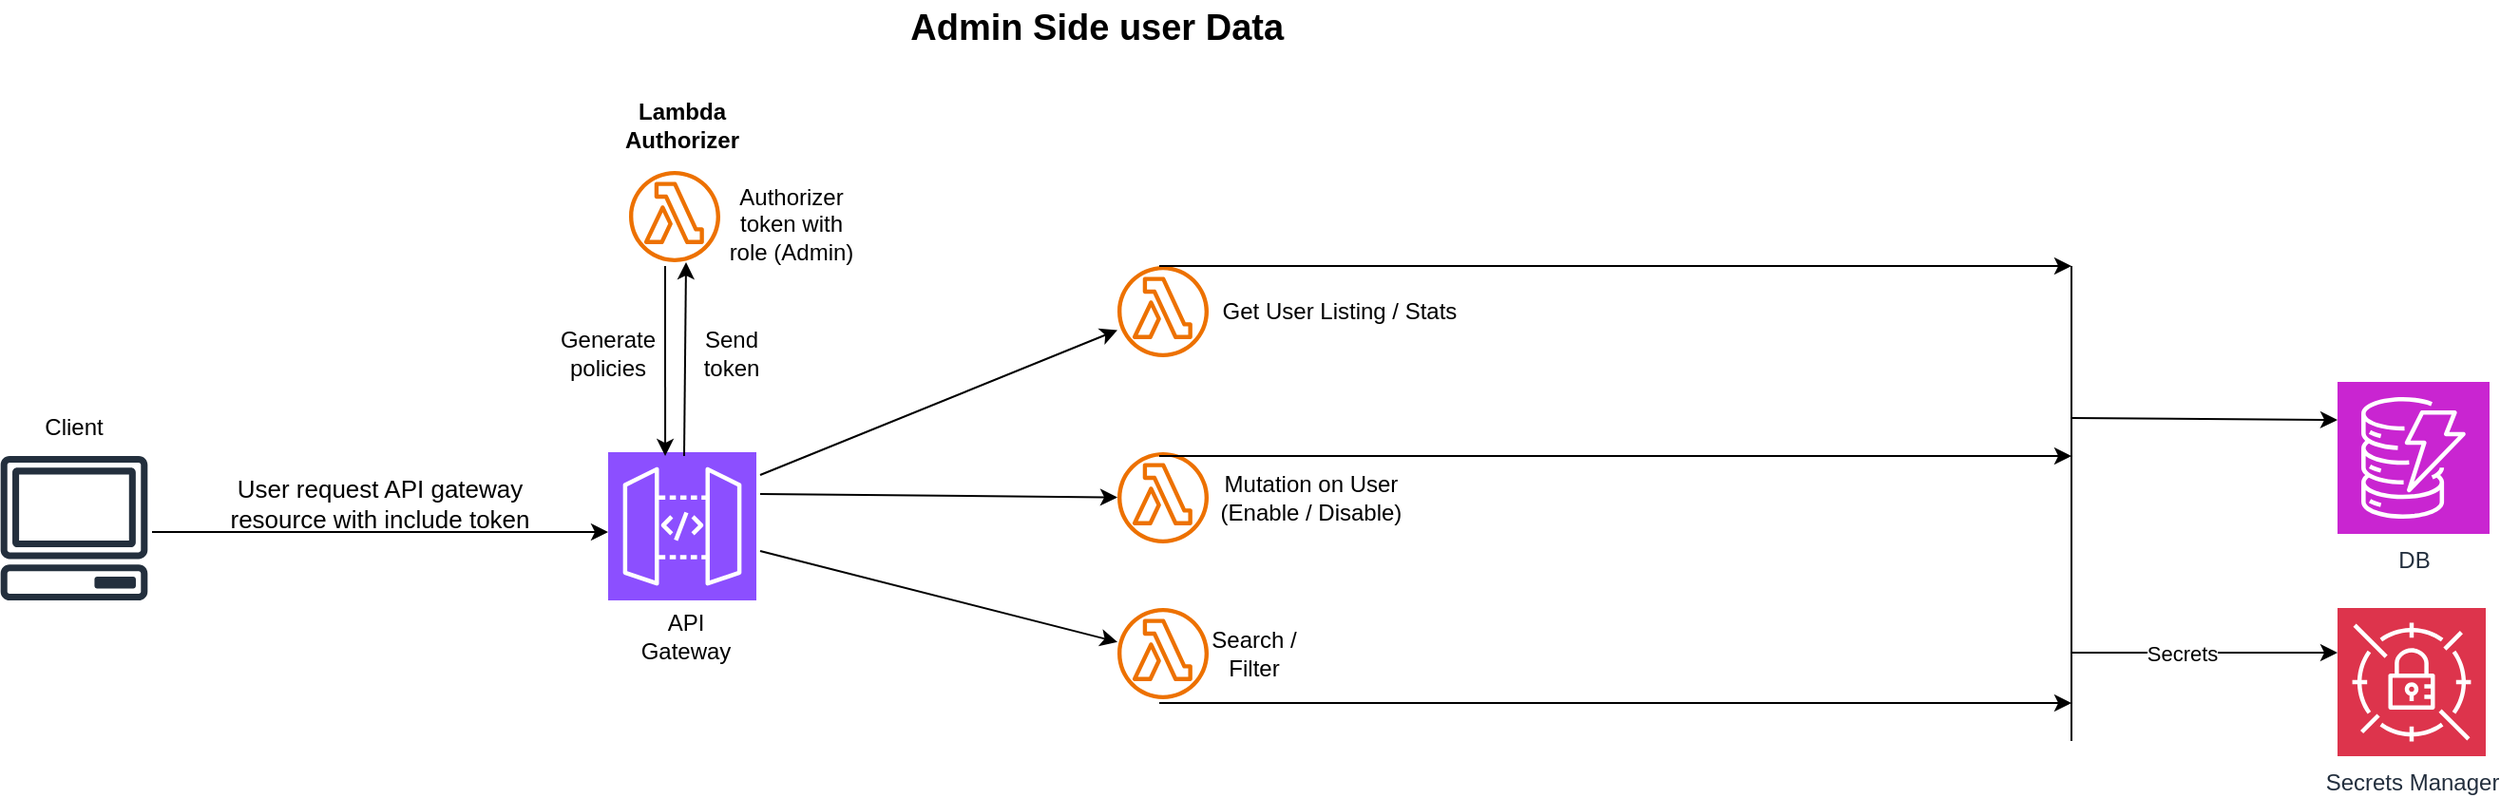 <mxfile version="23.1.5" type="device">
  <diagram name="Page-1" id="wGSEQD3Y984f35dVQMhO">
    <mxGraphModel dx="1434" dy="780" grid="1" gridSize="10" guides="1" tooltips="1" connect="1" arrows="1" fold="1" page="1" pageScale="1" pageWidth="850" pageHeight="1100" math="0" shadow="0">
      <root>
        <mxCell id="0" />
        <mxCell id="1" parent="0" />
        <mxCell id="j73sJbp-NiUNHyKADYKd-1" value="&lt;span style=&quot;font-size: 19px;&quot;&gt;&lt;b&gt;Admin Side user Data&amp;nbsp;&lt;/b&gt;&lt;/span&gt;" style="text;html=1;align=center;verticalAlign=middle;whiteSpace=wrap;rounded=0;" parent="1" vertex="1">
          <mxGeometry x="440" y="40" width="420" height="30" as="geometry" />
        </mxCell>
        <mxCell id="j73sJbp-NiUNHyKADYKd-4" value="" style="sketch=0;outlineConnect=0;fontColor=#232F3E;gradientColor=none;fillColor=#232F3D;strokeColor=none;dashed=0;verticalLabelPosition=bottom;verticalAlign=top;align=center;html=1;fontSize=12;fontStyle=0;aspect=fixed;pointerEvents=1;shape=mxgraph.aws4.client;" parent="1" vertex="1">
          <mxGeometry x="70" y="280" width="78" height="76" as="geometry" />
        </mxCell>
        <mxCell id="j73sJbp-NiUNHyKADYKd-7" value="" style="sketch=0;points=[[0,0,0],[0.25,0,0],[0.5,0,0],[0.75,0,0],[1,0,0],[0,1,0],[0.25,1,0],[0.5,1,0],[0.75,1,0],[1,1,0],[0,0.25,0],[0,0.5,0],[0,0.75,0],[1,0.25,0],[1,0.5,0],[1,0.75,0]];outlineConnect=0;fontColor=#232F3E;fillColor=#8C4FFF;strokeColor=#ffffff;dashed=0;verticalLabelPosition=bottom;verticalAlign=top;align=center;html=1;fontSize=12;fontStyle=0;aspect=fixed;shape=mxgraph.aws4.resourceIcon;resIcon=mxgraph.aws4.api_gateway;" parent="1" vertex="1">
          <mxGeometry x="390" y="278" width="78" height="78" as="geometry" />
        </mxCell>
        <mxCell id="j73sJbp-NiUNHyKADYKd-8" value="" style="sketch=0;outlineConnect=0;fontColor=#232F3E;gradientColor=none;fillColor=#ED7100;strokeColor=none;dashed=0;verticalLabelPosition=bottom;verticalAlign=top;align=center;html=1;fontSize=12;fontStyle=0;aspect=fixed;pointerEvents=1;shape=mxgraph.aws4.lambda_function;" parent="1" vertex="1">
          <mxGeometry x="401" y="130" width="48" height="48" as="geometry" />
        </mxCell>
        <mxCell id="j73sJbp-NiUNHyKADYKd-9" value="" style="endArrow=classic;html=1;rounded=0;" parent="1" edge="1">
          <mxGeometry width="50" height="50" relative="1" as="geometry">
            <mxPoint x="150" y="320" as="sourcePoint" />
            <mxPoint x="390" y="320" as="targetPoint" />
          </mxGeometry>
        </mxCell>
        <mxCell id="j73sJbp-NiUNHyKADYKd-11" value="Client" style="text;html=1;align=center;verticalAlign=middle;whiteSpace=wrap;rounded=0;" parent="1" vertex="1">
          <mxGeometry x="79" y="250" width="60" height="30" as="geometry" />
        </mxCell>
        <mxCell id="j73sJbp-NiUNHyKADYKd-14" value="" style="sketch=0;outlineConnect=0;fontColor=#232F3E;gradientColor=none;fillColor=#ED7100;strokeColor=none;dashed=0;verticalLabelPosition=bottom;verticalAlign=top;align=center;html=1;fontSize=12;fontStyle=0;aspect=fixed;pointerEvents=1;shape=mxgraph.aws4.lambda_function;" parent="1" vertex="1">
          <mxGeometry x="658" y="180" width="48" height="48" as="geometry" />
        </mxCell>
        <mxCell id="j73sJbp-NiUNHyKADYKd-15" value="" style="sketch=0;outlineConnect=0;fontColor=#232F3E;gradientColor=none;fillColor=#ED7100;strokeColor=none;dashed=0;verticalLabelPosition=bottom;verticalAlign=top;align=center;html=1;fontSize=12;fontStyle=0;aspect=fixed;pointerEvents=1;shape=mxgraph.aws4.lambda_function;" parent="1" vertex="1">
          <mxGeometry x="658" y="278" width="48" height="48" as="geometry" />
        </mxCell>
        <mxCell id="j73sJbp-NiUNHyKADYKd-16" value="" style="sketch=0;outlineConnect=0;fontColor=#232F3E;gradientColor=none;fillColor=#ED7100;strokeColor=none;dashed=0;verticalLabelPosition=bottom;verticalAlign=top;align=center;html=1;fontSize=12;fontStyle=0;aspect=fixed;pointerEvents=1;shape=mxgraph.aws4.lambda_function;" parent="1" vertex="1">
          <mxGeometry x="658" y="360" width="48" height="48" as="geometry" />
        </mxCell>
        <mxCell id="j73sJbp-NiUNHyKADYKd-18" value="Get User Listing / Stats" style="text;html=1;align=center;verticalAlign=middle;whiteSpace=wrap;rounded=0;" parent="1" vertex="1">
          <mxGeometry x="700" y="189" width="150" height="30" as="geometry" />
        </mxCell>
        <mxCell id="j73sJbp-NiUNHyKADYKd-19" value="&lt;font style=&quot;font-size: 13px;&quot;&gt;User request API gateway resource with include token&lt;/font&gt;" style="text;html=1;align=center;verticalAlign=middle;whiteSpace=wrap;rounded=0;" parent="1" vertex="1">
          <mxGeometry x="180" y="290" width="180" height="30" as="geometry" />
        </mxCell>
        <mxCell id="j73sJbp-NiUNHyKADYKd-21" value="" style="endArrow=classic;html=1;rounded=0;entryX=0.625;entryY=1;entryDx=0;entryDy=0;entryPerimeter=0;" parent="1" target="j73sJbp-NiUNHyKADYKd-8" edge="1">
          <mxGeometry width="50" height="50" relative="1" as="geometry">
            <mxPoint x="430" y="280" as="sourcePoint" />
            <mxPoint x="480" y="230" as="targetPoint" />
          </mxGeometry>
        </mxCell>
        <mxCell id="j73sJbp-NiUNHyKADYKd-22" value="" style="endArrow=classic;html=1;rounded=0;entryX=0.385;entryY=0.026;entryDx=0;entryDy=0;entryPerimeter=0;" parent="1" target="j73sJbp-NiUNHyKADYKd-7" edge="1">
          <mxGeometry width="50" height="50" relative="1" as="geometry">
            <mxPoint x="420" y="180" as="sourcePoint" />
            <mxPoint x="470" y="130" as="targetPoint" />
          </mxGeometry>
        </mxCell>
        <mxCell id="j73sJbp-NiUNHyKADYKd-23" value="Send token" style="text;html=1;align=center;verticalAlign=middle;whiteSpace=wrap;rounded=0;" parent="1" vertex="1">
          <mxGeometry x="425" y="211" width="60" height="30" as="geometry" />
        </mxCell>
        <mxCell id="j73sJbp-NiUNHyKADYKd-24" value="Mutation on User (Enable / Disable)" style="text;html=1;align=center;verticalAlign=middle;whiteSpace=wrap;rounded=0;" parent="1" vertex="1">
          <mxGeometry x="710" y="287" width="100" height="30" as="geometry" />
        </mxCell>
        <mxCell id="j73sJbp-NiUNHyKADYKd-25" value="Search / Filter" style="text;html=1;align=center;verticalAlign=middle;whiteSpace=wrap;rounded=0;" parent="1" vertex="1">
          <mxGeometry x="700" y="369" width="60" height="30" as="geometry" />
        </mxCell>
        <mxCell id="j73sJbp-NiUNHyKADYKd-37" value="Generate policies" style="text;html=1;align=center;verticalAlign=middle;whiteSpace=wrap;rounded=0;" parent="1" vertex="1">
          <mxGeometry x="360" y="211" width="60" height="30" as="geometry" />
        </mxCell>
        <mxCell id="j73sJbp-NiUNHyKADYKd-40" value="" style="endArrow=classic;html=1;rounded=0;" parent="1" target="j73sJbp-NiUNHyKADYKd-15" edge="1">
          <mxGeometry width="50" height="50" relative="1" as="geometry">
            <mxPoint x="470" y="300" as="sourcePoint" />
            <mxPoint x="520" y="250" as="targetPoint" />
          </mxGeometry>
        </mxCell>
        <mxCell id="j73sJbp-NiUNHyKADYKd-48" value="" style="endArrow=classic;html=1;rounded=0;" parent="1" target="j73sJbp-NiUNHyKADYKd-14" edge="1">
          <mxGeometry width="50" height="50" relative="1" as="geometry">
            <mxPoint x="470" y="290" as="sourcePoint" />
            <mxPoint x="520" y="240" as="targetPoint" />
          </mxGeometry>
        </mxCell>
        <mxCell id="j73sJbp-NiUNHyKADYKd-51" value="" style="endArrow=classic;html=1;rounded=0;" parent="1" target="j73sJbp-NiUNHyKADYKd-16" edge="1">
          <mxGeometry width="50" height="50" relative="1" as="geometry">
            <mxPoint x="470" y="330" as="sourcePoint" />
            <mxPoint x="520" y="280" as="targetPoint" />
          </mxGeometry>
        </mxCell>
        <mxCell id="j73sJbp-NiUNHyKADYKd-59" value="Authorizer token with role (Admin)" style="text;html=1;align=center;verticalAlign=middle;whiteSpace=wrap;rounded=0;" parent="1" vertex="1">
          <mxGeometry x="449" y="138" width="75" height="40" as="geometry" />
        </mxCell>
        <mxCell id="j73sJbp-NiUNHyKADYKd-60" value="API Gateway" style="text;html=1;align=center;verticalAlign=middle;whiteSpace=wrap;rounded=0;" parent="1" vertex="1">
          <mxGeometry x="401" y="360" width="60" height="30" as="geometry" />
        </mxCell>
        <mxCell id="j73sJbp-NiUNHyKADYKd-61" value="" style="endArrow=none;html=1;rounded=0;" parent="1" edge="1">
          <mxGeometry width="50" height="50" relative="1" as="geometry">
            <mxPoint x="1160" y="430" as="sourcePoint" />
            <mxPoint x="1160" y="180" as="targetPoint" />
          </mxGeometry>
        </mxCell>
        <mxCell id="j73sJbp-NiUNHyKADYKd-62" value="" style="endArrow=classic;html=1;rounded=0;" parent="1" edge="1">
          <mxGeometry width="50" height="50" relative="1" as="geometry">
            <mxPoint x="680" y="180" as="sourcePoint" />
            <mxPoint x="1160" y="180" as="targetPoint" />
          </mxGeometry>
        </mxCell>
        <mxCell id="j73sJbp-NiUNHyKADYKd-63" value="" style="endArrow=classic;html=1;rounded=0;" parent="1" edge="1">
          <mxGeometry width="50" height="50" relative="1" as="geometry">
            <mxPoint x="680" y="280" as="sourcePoint" />
            <mxPoint x="1160" y="280" as="targetPoint" />
          </mxGeometry>
        </mxCell>
        <mxCell id="j73sJbp-NiUNHyKADYKd-64" value="" style="endArrow=classic;html=1;rounded=0;" parent="1" edge="1">
          <mxGeometry width="50" height="50" relative="1" as="geometry">
            <mxPoint x="680" y="410" as="sourcePoint" />
            <mxPoint x="1160" y="410" as="targetPoint" />
          </mxGeometry>
        </mxCell>
        <mxCell id="j73sJbp-NiUNHyKADYKd-66" value="DB" style="sketch=0;points=[[0,0,0],[0.25,0,0],[0.5,0,0],[0.75,0,0],[1,0,0],[0,1,0],[0.25,1,0],[0.5,1,0],[0.75,1,0],[1,1,0],[0,0.25,0],[0,0.5,0],[0,0.75,0],[1,0.25,0],[1,0.5,0],[1,0.75,0]];outlineConnect=0;fontColor=#232F3E;fillColor=#C925D1;strokeColor=#ffffff;dashed=0;verticalLabelPosition=bottom;verticalAlign=top;align=center;html=1;fontSize=12;fontStyle=0;aspect=fixed;shape=mxgraph.aws4.resourceIcon;resIcon=mxgraph.aws4.dynamodb;noLabel=0;" parent="1" vertex="1">
          <mxGeometry x="1300" y="241" width="80" height="80" as="geometry" />
        </mxCell>
        <mxCell id="j73sJbp-NiUNHyKADYKd-67" value="Secrets Manager" style="sketch=0;points=[[0,0,0],[0.25,0,0],[0.5,0,0],[0.75,0,0],[1,0,0],[0,1,0],[0.25,1,0],[0.5,1,0],[0.75,1,0],[1,1,0],[0,0.25,0],[0,0.5,0],[0,0.75,0],[1,0.25,0],[1,0.5,0],[1,0.75,0]];outlineConnect=0;fontColor=#232F3E;fillColor=#DD344C;strokeColor=#ffffff;dashed=0;verticalLabelPosition=bottom;verticalAlign=top;align=center;html=1;fontSize=12;fontStyle=0;aspect=fixed;shape=mxgraph.aws4.resourceIcon;resIcon=mxgraph.aws4.secrets_manager;" parent="1" vertex="1">
          <mxGeometry x="1300" y="360" width="78" height="78" as="geometry" />
        </mxCell>
        <mxCell id="j73sJbp-NiUNHyKADYKd-68" value="" style="endArrow=classic;html=1;rounded=0;" parent="1" edge="1">
          <mxGeometry width="50" height="50" relative="1" as="geometry">
            <mxPoint x="1160" y="383.5" as="sourcePoint" />
            <mxPoint x="1300" y="383.5" as="targetPoint" />
          </mxGeometry>
        </mxCell>
        <mxCell id="j73sJbp-NiUNHyKADYKd-70" value="Secrets" style="edgeLabel;html=1;align=center;verticalAlign=middle;resizable=0;points=[];" parent="j73sJbp-NiUNHyKADYKd-68" vertex="1" connectable="0">
          <mxGeometry x="-0.171" relative="1" as="geometry">
            <mxPoint as="offset" />
          </mxGeometry>
        </mxCell>
        <mxCell id="j73sJbp-NiUNHyKADYKd-69" value="" style="endArrow=classic;html=1;rounded=0;entryX=0;entryY=0.25;entryDx=0;entryDy=0;entryPerimeter=0;" parent="1" target="j73sJbp-NiUNHyKADYKd-66" edge="1">
          <mxGeometry width="50" height="50" relative="1" as="geometry">
            <mxPoint x="1160" y="260" as="sourcePoint" />
            <mxPoint x="1210" y="220" as="targetPoint" />
          </mxGeometry>
        </mxCell>
        <mxCell id="j73sJbp-NiUNHyKADYKd-71" value="&lt;b&gt;Lambda Authorizer&lt;/b&gt;" style="text;html=1;align=center;verticalAlign=middle;whiteSpace=wrap;rounded=0;" parent="1" vertex="1">
          <mxGeometry x="405" y="90" width="48" height="31" as="geometry" />
        </mxCell>
      </root>
    </mxGraphModel>
  </diagram>
</mxfile>
